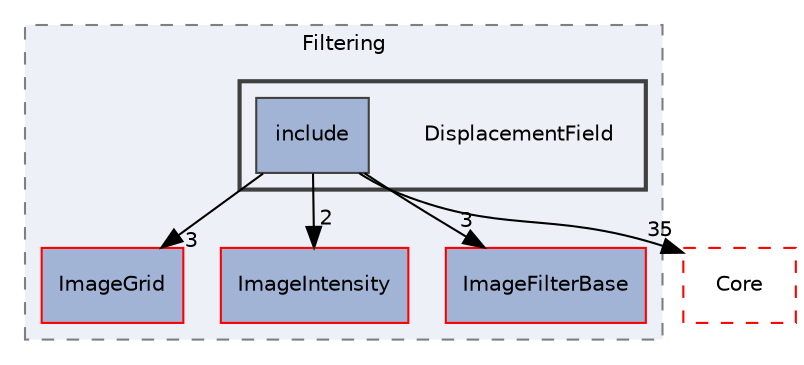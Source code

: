 digraph "DisplacementField"
{
 // LATEX_PDF_SIZE
  edge [fontname="Helvetica",fontsize="10",labelfontname="Helvetica",labelfontsize="10"];
  node [fontname="Helvetica",fontsize="10",shape=record];
  compound=true
  subgraph clusterdir_6724b11ef9ad676a0a0c31463bff1d93 {
    graph [ bgcolor="#edf0f7", pencolor="grey50", style="filled,dashed,", label="Filtering", fontname="Helvetica", fontsize="10", URL="dir_6724b11ef9ad676a0a0c31463bff1d93.html"]
  dir_a671cb127c4f59a3347af56f165ae630 [shape=box, label="ImageGrid", style="filled,", fillcolor="#a2b4d6", color="red", URL="dir_a671cb127c4f59a3347af56f165ae630.html"];
  dir_e3c8cff493d6732ea793322465778d04 [shape=box, label="ImageIntensity", style="filled,", fillcolor="#a2b4d6", color="red", URL="dir_e3c8cff493d6732ea793322465778d04.html"];
  dir_a5e0762988512223861a3264c6133bea [shape=box, label="ImageFilterBase", style="filled,", fillcolor="#a2b4d6", color="red", URL="dir_a5e0762988512223861a3264c6133bea.html"];
  subgraph clusterdir_10af728410582f5719053378c09625f1 {
    graph [ bgcolor="#edf0f7", pencolor="grey25", style="filled,bold,", label="", fontname="Helvetica", fontsize="10", URL="dir_10af728410582f5719053378c09625f1.html"]
    dir_10af728410582f5719053378c09625f1 [shape=plaintext, label="DisplacementField"];
  dir_2369a3fa78261a2fcda3142779a53392 [shape=box, label="include", style="filled,", fillcolor="#a2b4d6", color="grey25", URL="dir_2369a3fa78261a2fcda3142779a53392.html"];
  }
  }
  dir_cac7f9cecb9aa42a0bd05452dddd8a21 [shape=box, label="Core", style="dashed,", fillcolor="#edf0f7", color="red", URL="dir_cac7f9cecb9aa42a0bd05452dddd8a21.html"];
  dir_2369a3fa78261a2fcda3142779a53392->dir_a5e0762988512223861a3264c6133bea [headlabel="3", labeldistance=1.5 headhref="dir_000083_000050.html"];
  dir_2369a3fa78261a2fcda3142779a53392->dir_a671cb127c4f59a3347af56f165ae630 [headlabel="3", labeldistance=1.5 headhref="dir_000083_000055.html"];
  dir_2369a3fa78261a2fcda3142779a53392->dir_cac7f9cecb9aa42a0bd05452dddd8a21 [headlabel="35", labeldistance=1.5 headhref="dir_000083_000014.html"];
  dir_2369a3fa78261a2fcda3142779a53392->dir_e3c8cff493d6732ea793322465778d04 [headlabel="2", labeldistance=1.5 headhref="dir_000083_000056.html"];
}
